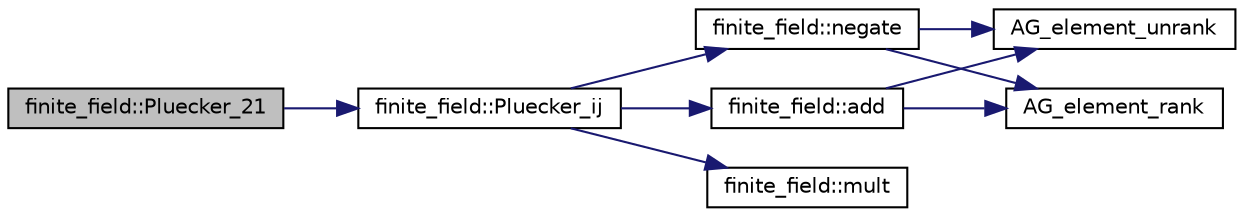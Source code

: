 digraph "finite_field::Pluecker_21"
{
  edge [fontname="Helvetica",fontsize="10",labelfontname="Helvetica",labelfontsize="10"];
  node [fontname="Helvetica",fontsize="10",shape=record];
  rankdir="LR";
  Node14728 [label="finite_field::Pluecker_21",height=0.2,width=0.4,color="black", fillcolor="grey75", style="filled", fontcolor="black"];
  Node14728 -> Node14729 [color="midnightblue",fontsize="10",style="solid",fontname="Helvetica"];
  Node14729 [label="finite_field::Pluecker_ij",height=0.2,width=0.4,color="black", fillcolor="white", style="filled",URL="$df/d5a/classfinite__field.html#aeb4e6aa82e386465c546cf9514247fac"];
  Node14729 -> Node14730 [color="midnightblue",fontsize="10",style="solid",fontname="Helvetica"];
  Node14730 [label="finite_field::add",height=0.2,width=0.4,color="black", fillcolor="white", style="filled",URL="$df/d5a/classfinite__field.html#a8f12328a27500f3c7be0c849ebbc9d14"];
  Node14730 -> Node14731 [color="midnightblue",fontsize="10",style="solid",fontname="Helvetica"];
  Node14731 [label="AG_element_unrank",height=0.2,width=0.4,color="black", fillcolor="white", style="filled",URL="$d4/d67/geometry_8h.html#a4a33b86c87b2879b97cfa1327abe2885"];
  Node14730 -> Node14732 [color="midnightblue",fontsize="10",style="solid",fontname="Helvetica"];
  Node14732 [label="AG_element_rank",height=0.2,width=0.4,color="black", fillcolor="white", style="filled",URL="$d4/d67/geometry_8h.html#ab2ac908d07dd8038fd996e26bdc75c17"];
  Node14729 -> Node14733 [color="midnightblue",fontsize="10",style="solid",fontname="Helvetica"];
  Node14733 [label="finite_field::mult",height=0.2,width=0.4,color="black", fillcolor="white", style="filled",URL="$df/d5a/classfinite__field.html#a24fb5917aa6d4d656fd855b7f44a13b0"];
  Node14729 -> Node14734 [color="midnightblue",fontsize="10",style="solid",fontname="Helvetica"];
  Node14734 [label="finite_field::negate",height=0.2,width=0.4,color="black", fillcolor="white", style="filled",URL="$df/d5a/classfinite__field.html#aa9d798298f25d4a9262b5bc5f1733e31"];
  Node14734 -> Node14731 [color="midnightblue",fontsize="10",style="solid",fontname="Helvetica"];
  Node14734 -> Node14732 [color="midnightblue",fontsize="10",style="solid",fontname="Helvetica"];
}
